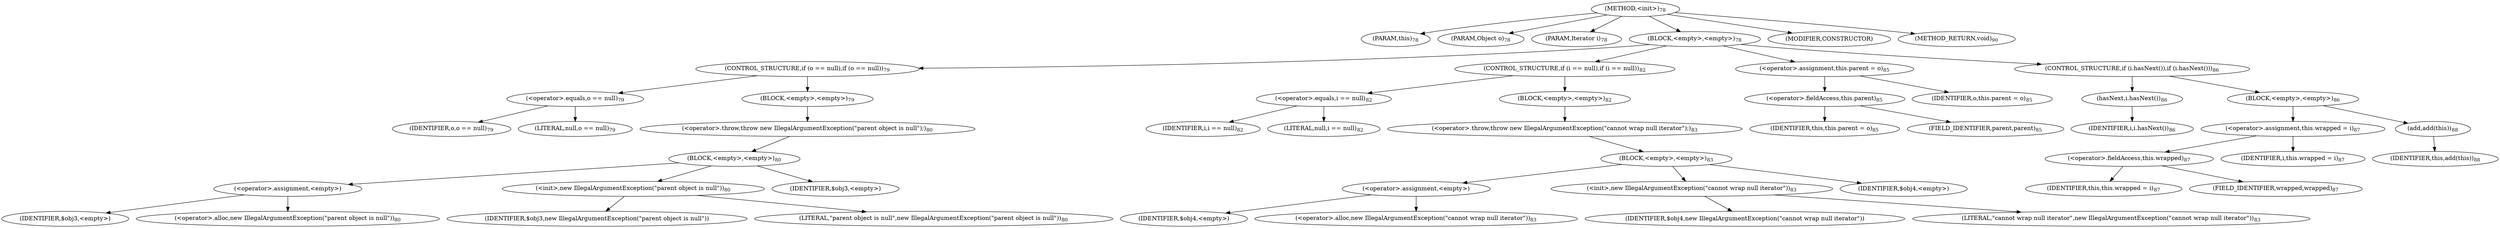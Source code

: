 digraph "&lt;init&gt;" {  
"155" [label = <(METHOD,&lt;init&gt;)<SUB>78</SUB>> ]
"8" [label = <(PARAM,this)<SUB>78</SUB>> ]
"156" [label = <(PARAM,Object o)<SUB>78</SUB>> ]
"157" [label = <(PARAM,Iterator i)<SUB>78</SUB>> ]
"158" [label = <(BLOCK,&lt;empty&gt;,&lt;empty&gt;)<SUB>78</SUB>> ]
"159" [label = <(CONTROL_STRUCTURE,if (o == null),if (o == null))<SUB>79</SUB>> ]
"160" [label = <(&lt;operator&gt;.equals,o == null)<SUB>79</SUB>> ]
"161" [label = <(IDENTIFIER,o,o == null)<SUB>79</SUB>> ]
"162" [label = <(LITERAL,null,o == null)<SUB>79</SUB>> ]
"163" [label = <(BLOCK,&lt;empty&gt;,&lt;empty&gt;)<SUB>79</SUB>> ]
"164" [label = <(&lt;operator&gt;.throw,throw new IllegalArgumentException(&quot;parent object is null&quot;);)<SUB>80</SUB>> ]
"165" [label = <(BLOCK,&lt;empty&gt;,&lt;empty&gt;)<SUB>80</SUB>> ]
"166" [label = <(&lt;operator&gt;.assignment,&lt;empty&gt;)> ]
"167" [label = <(IDENTIFIER,$obj3,&lt;empty&gt;)> ]
"168" [label = <(&lt;operator&gt;.alloc,new IllegalArgumentException(&quot;parent object is null&quot;))<SUB>80</SUB>> ]
"169" [label = <(&lt;init&gt;,new IllegalArgumentException(&quot;parent object is null&quot;))<SUB>80</SUB>> ]
"170" [label = <(IDENTIFIER,$obj3,new IllegalArgumentException(&quot;parent object is null&quot;))> ]
"171" [label = <(LITERAL,&quot;parent object is null&quot;,new IllegalArgumentException(&quot;parent object is null&quot;))<SUB>80</SUB>> ]
"172" [label = <(IDENTIFIER,$obj3,&lt;empty&gt;)> ]
"173" [label = <(CONTROL_STRUCTURE,if (i == null),if (i == null))<SUB>82</SUB>> ]
"174" [label = <(&lt;operator&gt;.equals,i == null)<SUB>82</SUB>> ]
"175" [label = <(IDENTIFIER,i,i == null)<SUB>82</SUB>> ]
"176" [label = <(LITERAL,null,i == null)<SUB>82</SUB>> ]
"177" [label = <(BLOCK,&lt;empty&gt;,&lt;empty&gt;)<SUB>82</SUB>> ]
"178" [label = <(&lt;operator&gt;.throw,throw new IllegalArgumentException(&quot;cannot wrap null iterator&quot;);)<SUB>83</SUB>> ]
"179" [label = <(BLOCK,&lt;empty&gt;,&lt;empty&gt;)<SUB>83</SUB>> ]
"180" [label = <(&lt;operator&gt;.assignment,&lt;empty&gt;)> ]
"181" [label = <(IDENTIFIER,$obj4,&lt;empty&gt;)> ]
"182" [label = <(&lt;operator&gt;.alloc,new IllegalArgumentException(&quot;cannot wrap null iterator&quot;))<SUB>83</SUB>> ]
"183" [label = <(&lt;init&gt;,new IllegalArgumentException(&quot;cannot wrap null iterator&quot;))<SUB>83</SUB>> ]
"184" [label = <(IDENTIFIER,$obj4,new IllegalArgumentException(&quot;cannot wrap null iterator&quot;))> ]
"185" [label = <(LITERAL,&quot;cannot wrap null iterator&quot;,new IllegalArgumentException(&quot;cannot wrap null iterator&quot;))<SUB>83</SUB>> ]
"186" [label = <(IDENTIFIER,$obj4,&lt;empty&gt;)> ]
"187" [label = <(&lt;operator&gt;.assignment,this.parent = o)<SUB>85</SUB>> ]
"188" [label = <(&lt;operator&gt;.fieldAccess,this.parent)<SUB>85</SUB>> ]
"189" [label = <(IDENTIFIER,this,this.parent = o)<SUB>85</SUB>> ]
"190" [label = <(FIELD_IDENTIFIER,parent,parent)<SUB>85</SUB>> ]
"191" [label = <(IDENTIFIER,o,this.parent = o)<SUB>85</SUB>> ]
"192" [label = <(CONTROL_STRUCTURE,if (i.hasNext()),if (i.hasNext()))<SUB>86</SUB>> ]
"193" [label = <(hasNext,i.hasNext())<SUB>86</SUB>> ]
"194" [label = <(IDENTIFIER,i,i.hasNext())<SUB>86</SUB>> ]
"195" [label = <(BLOCK,&lt;empty&gt;,&lt;empty&gt;)<SUB>86</SUB>> ]
"196" [label = <(&lt;operator&gt;.assignment,this.wrapped = i)<SUB>87</SUB>> ]
"197" [label = <(&lt;operator&gt;.fieldAccess,this.wrapped)<SUB>87</SUB>> ]
"198" [label = <(IDENTIFIER,this,this.wrapped = i)<SUB>87</SUB>> ]
"199" [label = <(FIELD_IDENTIFIER,wrapped,wrapped)<SUB>87</SUB>> ]
"200" [label = <(IDENTIFIER,i,this.wrapped = i)<SUB>87</SUB>> ]
"201" [label = <(add,add(this))<SUB>88</SUB>> ]
"7" [label = <(IDENTIFIER,this,add(this))<SUB>88</SUB>> ]
"202" [label = <(MODIFIER,CONSTRUCTOR)> ]
"203" [label = <(METHOD_RETURN,void)<SUB>90</SUB>> ]
  "155" -> "8" 
  "155" -> "156" 
  "155" -> "157" 
  "155" -> "158" 
  "155" -> "202" 
  "155" -> "203" 
  "158" -> "159" 
  "158" -> "173" 
  "158" -> "187" 
  "158" -> "192" 
  "159" -> "160" 
  "159" -> "163" 
  "160" -> "161" 
  "160" -> "162" 
  "163" -> "164" 
  "164" -> "165" 
  "165" -> "166" 
  "165" -> "169" 
  "165" -> "172" 
  "166" -> "167" 
  "166" -> "168" 
  "169" -> "170" 
  "169" -> "171" 
  "173" -> "174" 
  "173" -> "177" 
  "174" -> "175" 
  "174" -> "176" 
  "177" -> "178" 
  "178" -> "179" 
  "179" -> "180" 
  "179" -> "183" 
  "179" -> "186" 
  "180" -> "181" 
  "180" -> "182" 
  "183" -> "184" 
  "183" -> "185" 
  "187" -> "188" 
  "187" -> "191" 
  "188" -> "189" 
  "188" -> "190" 
  "192" -> "193" 
  "192" -> "195" 
  "193" -> "194" 
  "195" -> "196" 
  "195" -> "201" 
  "196" -> "197" 
  "196" -> "200" 
  "197" -> "198" 
  "197" -> "199" 
  "201" -> "7" 
}
